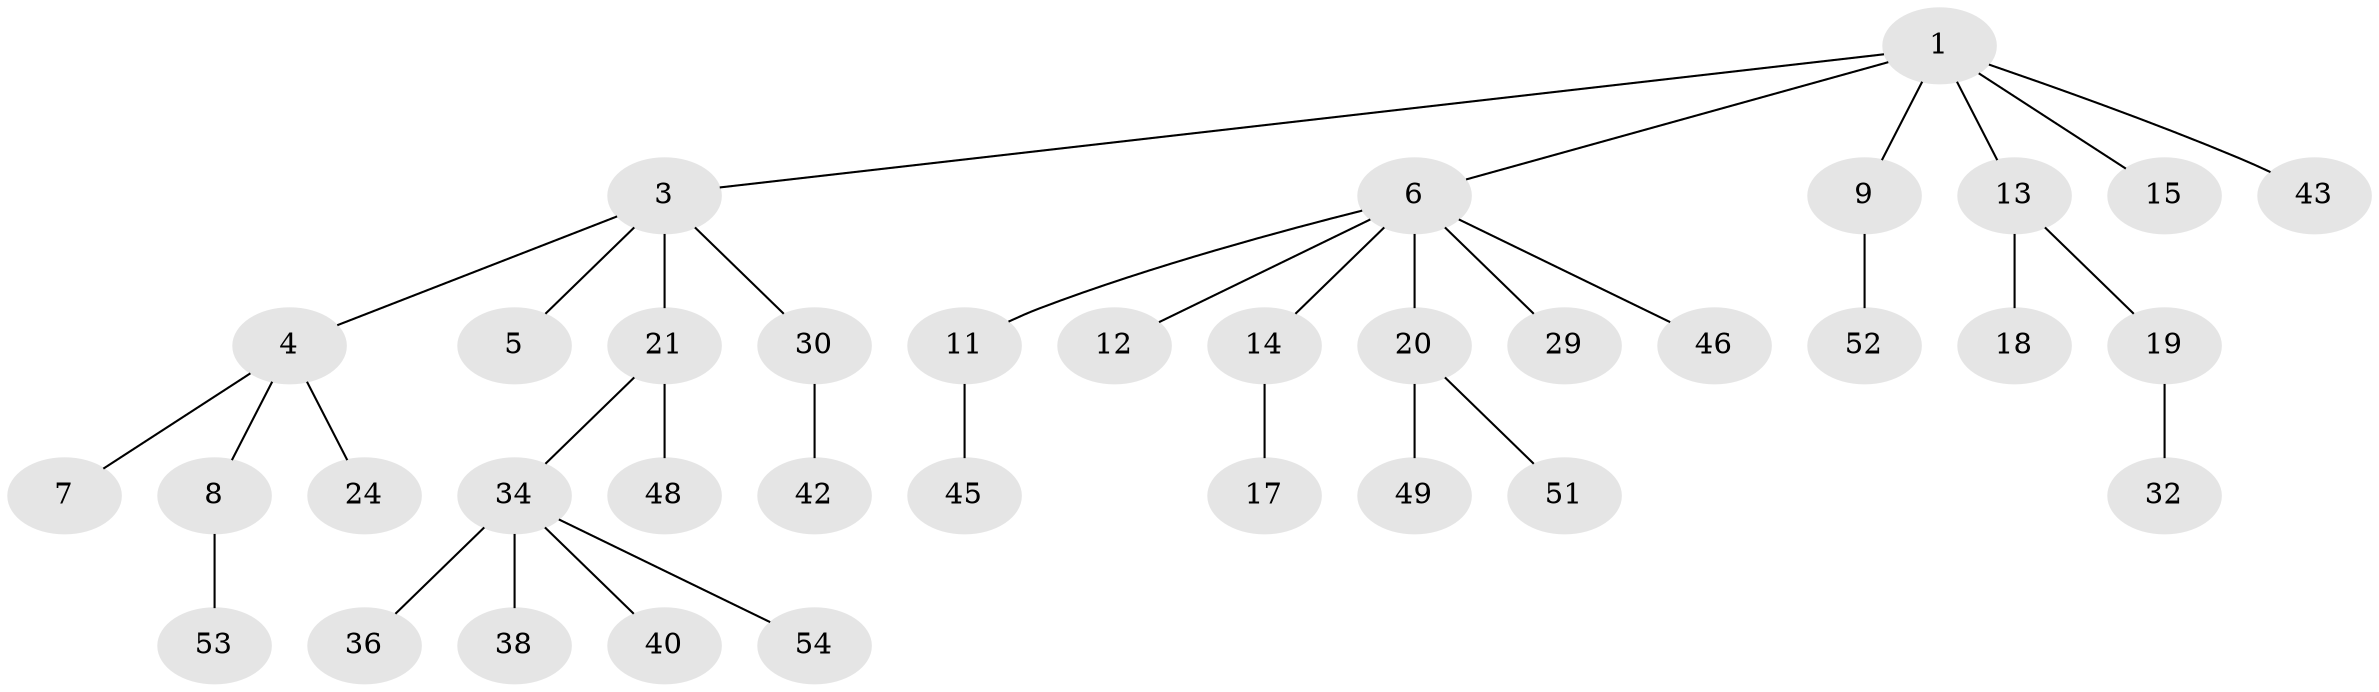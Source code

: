 // Generated by graph-tools (version 1.1) at 2025/24/03/03/25 07:24:07]
// undirected, 36 vertices, 35 edges
graph export_dot {
graph [start="1"]
  node [color=gray90,style=filled];
  1 [super="+2"];
  3 [super="+39"];
  4;
  5 [super="+22"];
  6 [super="+10"];
  7 [super="+26"];
  8 [super="+25"];
  9 [super="+41"];
  11 [super="+28"];
  12;
  13 [super="+16"];
  14;
  15 [super="+31"];
  17 [super="+33"];
  18 [super="+37"];
  19 [super="+23"];
  20 [super="+47"];
  21 [super="+27"];
  24 [super="+50"];
  29;
  30;
  32;
  34 [super="+35"];
  36;
  38;
  40;
  42 [super="+44"];
  43;
  45 [super="+56"];
  46;
  48 [super="+55"];
  49;
  51;
  52;
  53;
  54 [super="+57"];
  1 -- 9;
  1 -- 15;
  1 -- 43;
  1 -- 3;
  1 -- 13;
  1 -- 6;
  3 -- 4;
  3 -- 5;
  3 -- 21;
  3 -- 30;
  4 -- 7;
  4 -- 8;
  4 -- 24;
  6 -- 11;
  6 -- 14;
  6 -- 20;
  6 -- 29;
  6 -- 46;
  6 -- 12;
  8 -- 53;
  9 -- 52;
  11 -- 45;
  13 -- 18;
  13 -- 19;
  14 -- 17;
  19 -- 32;
  20 -- 49;
  20 -- 51;
  21 -- 34;
  21 -- 48;
  30 -- 42;
  34 -- 38;
  34 -- 40;
  34 -- 36;
  34 -- 54;
}
